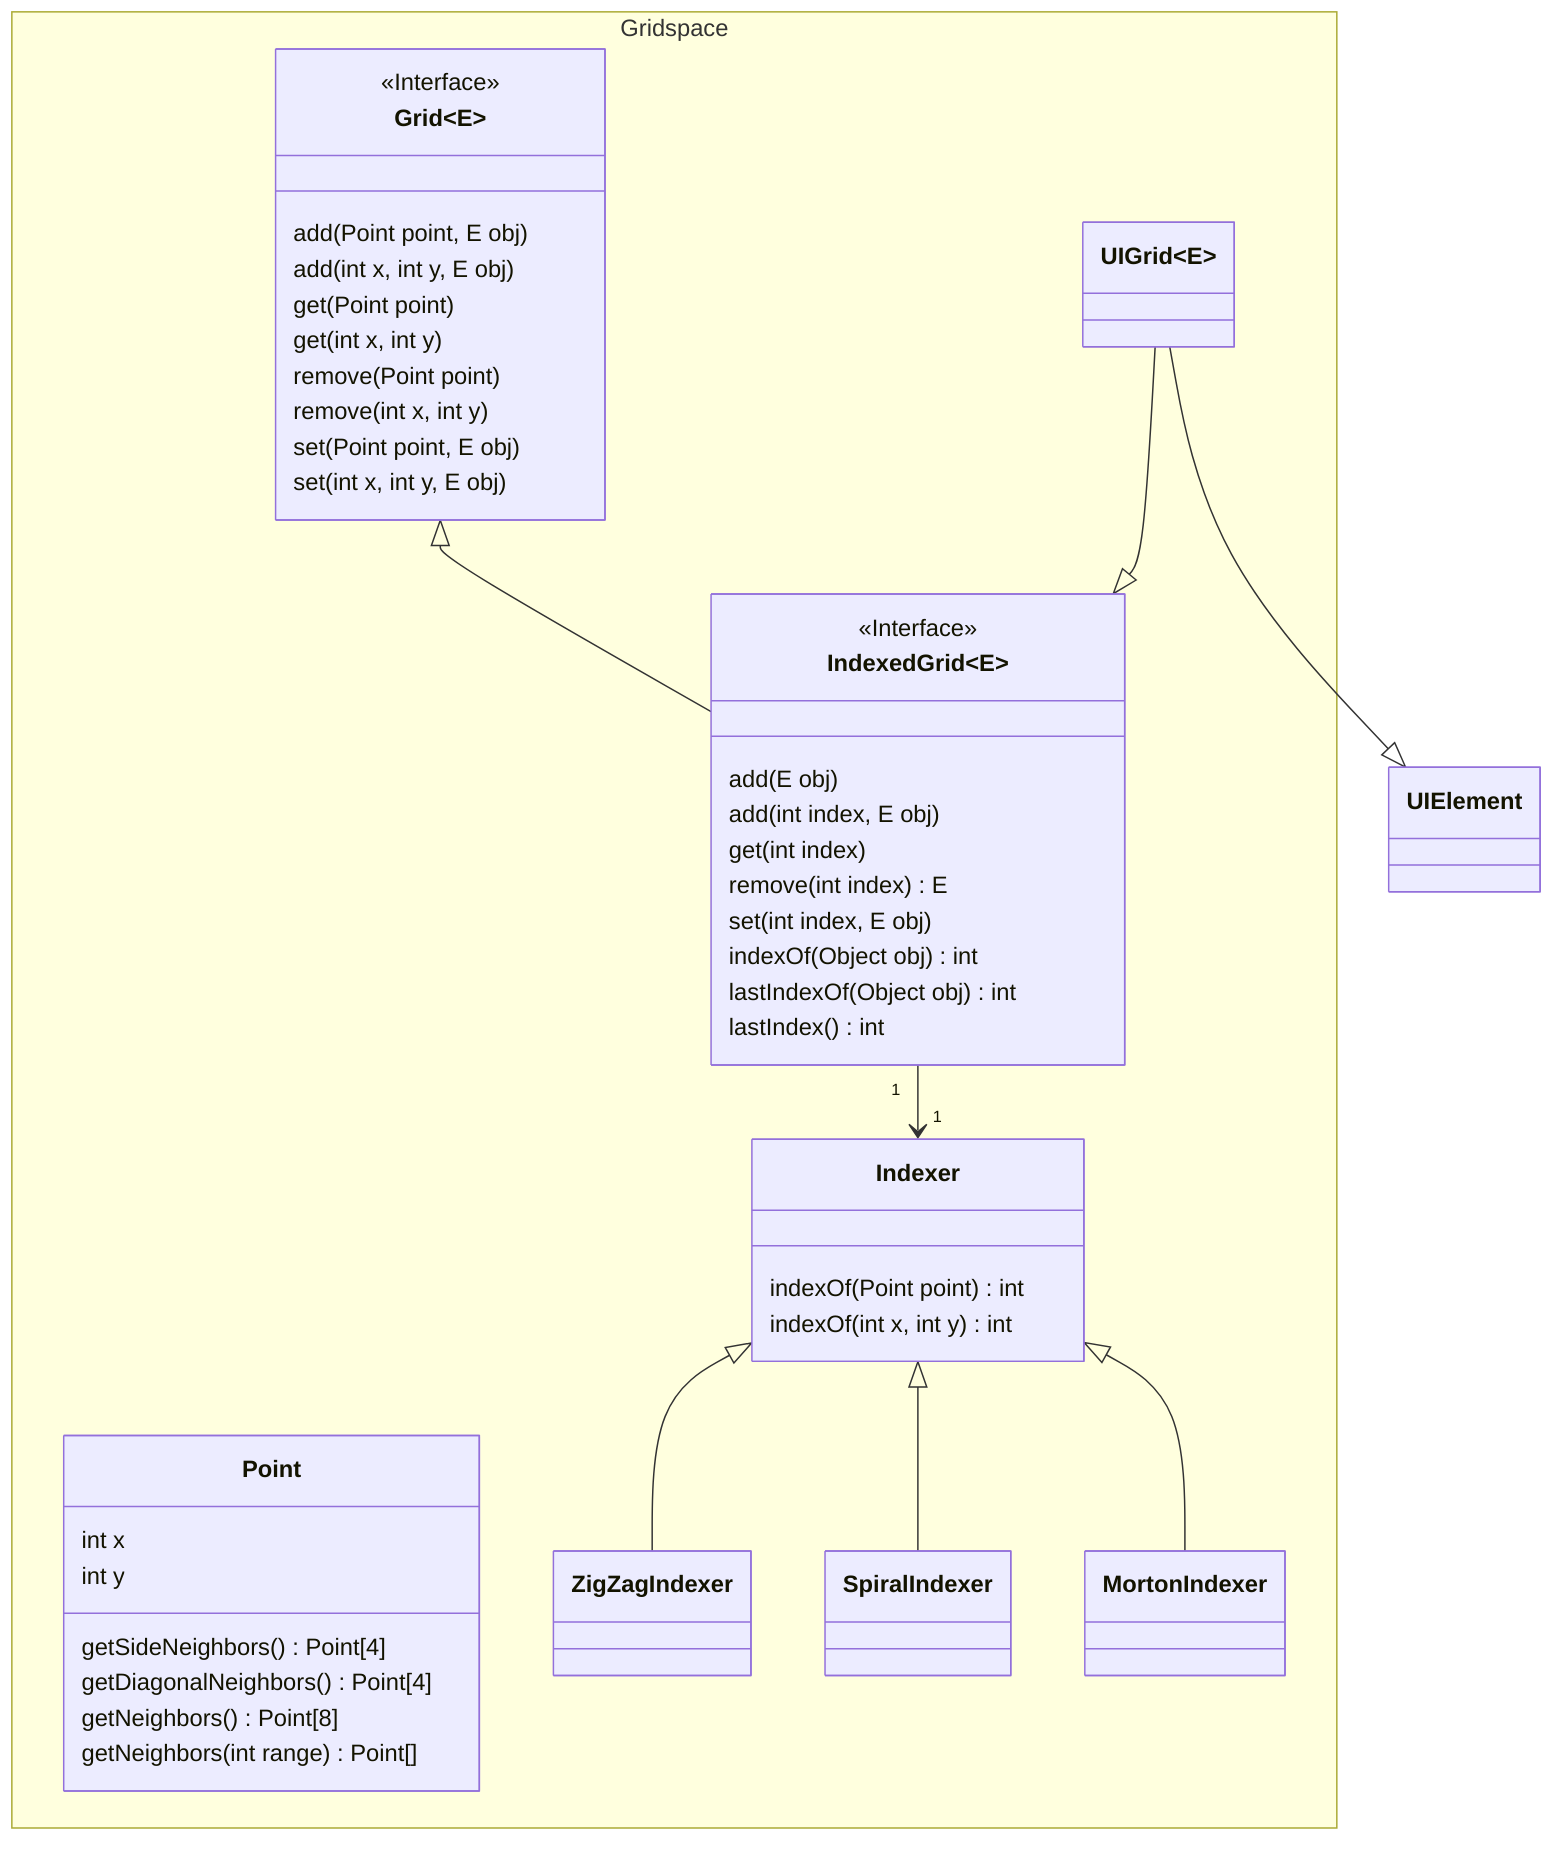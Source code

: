 classDiagram
    namespace Gridspace {
        class Grid~E~
        class IndexedGrid~E~
        class UIGrid~E~
        class Point

        class Indexer
        class ZigZagIndexer
        class SpiralIndexer
        class MortonIndexer
    }
        class Point {
            int x
            int y
            getSideNeighbors() Point[4]
            getDiagonalNeighbors() Point[4]
            getNeighbors() Point[8]
            getNeighbors(int range) Point[]
        }

        class Grid~E~ {
            <<Interface>>
            add(Point point, E obj)
            add(int x, int y, E obj)
            get(Point point)
            get(int x, int y)
            remove(Point point)
            remove(int x, int y)
            set(Point point, E obj)
            set(int x, int y, E obj)
        }

        class IndexedGrid~E~ {
            <<Interface>>
            add(E obj)
            add(int index, E obj)
            get(int index)
            remove(int index) E
            set(int index, E obj)
            indexOf(Object obj) int
            lastIndexOf(Object obj) int
            lastIndex() int
        }

        class UIGrid~E~ {

        }

        class Indexer {
            indexOf(Point point) int
            indexOf(int x, int y) int
        }
        

        Grid <|-- IndexedGrid
        IndexedGrid "1" --> "1" Indexer
        UIGrid --|> IndexedGrid
        UIGrid --|> UIElement
        Indexer <|-- ZigZagIndexer
        Indexer <|-- SpiralIndexer
        Indexer <|-- MortonIndexer
